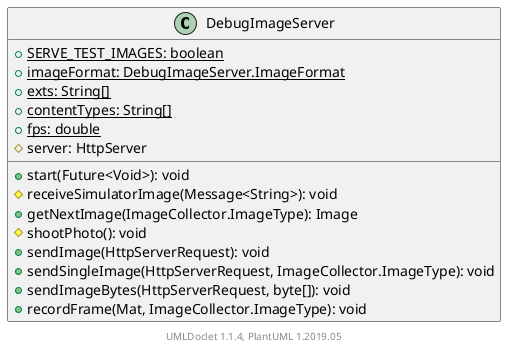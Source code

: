 @startuml

    class DebugImageServer [[DebugImageServer.html]] {
        {static} +SERVE_TEST_IMAGES: boolean
        {static} +imageFormat: DebugImageServer.ImageFormat
        {static} +exts: String[]
        {static} +contentTypes: String[]
        {static} +fps: double
        #server: HttpServer
        +start(Future<Void>): void
        #receiveSimulatorImage(Message<String>): void
        +getNextImage(ImageCollector.ImageType): Image
        #shootPhoto(): void
        +sendImage(HttpServerRequest): void
        +sendSingleImage(HttpServerRequest, ImageCollector.ImageType): void
        +sendImageBytes(HttpServerRequest, byte[]): void
        +recordFrame(Mat, ImageCollector.ImageType): void
    }


    center footer UMLDoclet 1.1.4, PlantUML 1.2019.05
@enduml
